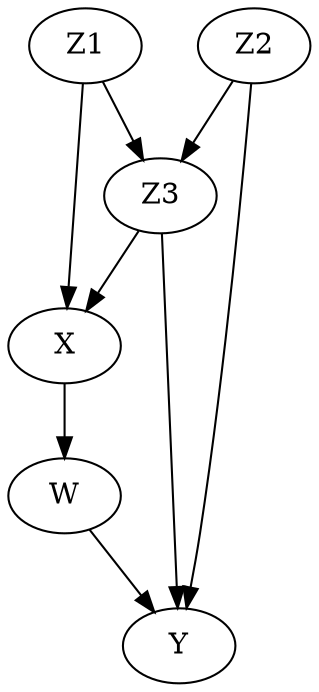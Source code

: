 strict digraph  {
Z1 [x="-1", y=1];
Z3 [x=0, y=0];
X [x="-1", y="-1"];
Z2 [x=1, y=1];
Y [x=1, y="-1"];
W [x=0, y="-1"];
Z1 -> Z3;
Z1 -> X;
Z3 -> X;
Z3 -> Y;
X -> W;
Z2 -> Z3;
Z2 -> Y;
W -> Y;
}
